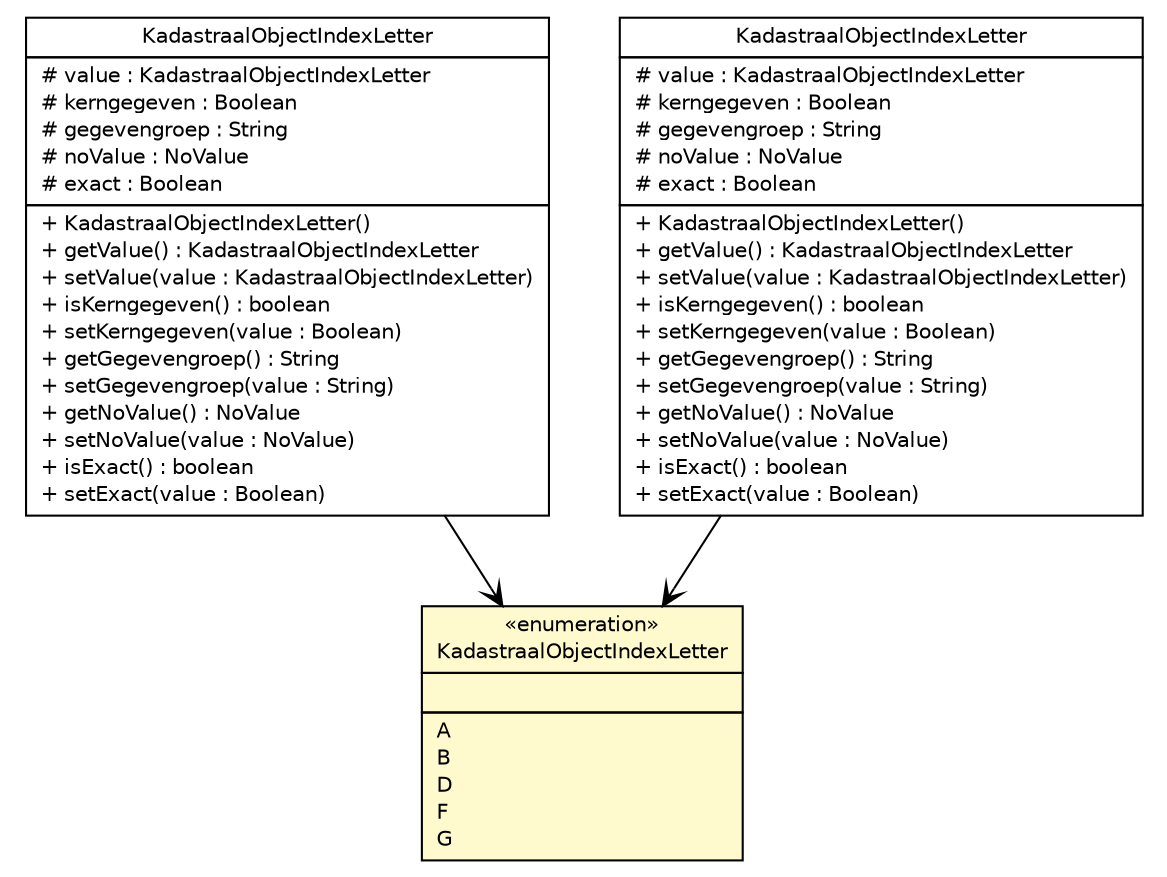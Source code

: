 #!/usr/local/bin/dot
#
# Class diagram 
# Generated by UMLGraph version R5_6-24-gf6e263 (http://www.umlgraph.org/)
#

digraph G {
	edge [fontname="Helvetica",fontsize=10,labelfontname="Helvetica",labelfontsize=10];
	node [fontname="Helvetica",fontsize=10,shape=plaintext];
	nodesep=0.25;
	ranksep=0.5;
	// nl.egem.stuf.sector.bg._0204.KDOKerngegevens.KadastraalObjectIndexLetter
	c101347 [label=<<table title="nl.egem.stuf.sector.bg._0204.KDOKerngegevens.KadastraalObjectIndexLetter" border="0" cellborder="1" cellspacing="0" cellpadding="2" port="p" href="./KDOKerngegevens.KadastraalObjectIndexLetter.html">
		<tr><td><table border="0" cellspacing="0" cellpadding="1">
<tr><td align="center" balign="center"> KadastraalObjectIndexLetter </td></tr>
		</table></td></tr>
		<tr><td><table border="0" cellspacing="0" cellpadding="1">
<tr><td align="left" balign="left"> # value : KadastraalObjectIndexLetter </td></tr>
<tr><td align="left" balign="left"> # kerngegeven : Boolean </td></tr>
<tr><td align="left" balign="left"> # gegevengroep : String </td></tr>
<tr><td align="left" balign="left"> # noValue : NoValue </td></tr>
<tr><td align="left" balign="left"> # exact : Boolean </td></tr>
		</table></td></tr>
		<tr><td><table border="0" cellspacing="0" cellpadding="1">
<tr><td align="left" balign="left"> + KadastraalObjectIndexLetter() </td></tr>
<tr><td align="left" balign="left"> + getValue() : KadastraalObjectIndexLetter </td></tr>
<tr><td align="left" balign="left"> + setValue(value : KadastraalObjectIndexLetter) </td></tr>
<tr><td align="left" balign="left"> + isKerngegeven() : boolean </td></tr>
<tr><td align="left" balign="left"> + setKerngegeven(value : Boolean) </td></tr>
<tr><td align="left" balign="left"> + getGegevengroep() : String </td></tr>
<tr><td align="left" balign="left"> + setGegevengroep(value : String) </td></tr>
<tr><td align="left" balign="left"> + getNoValue() : NoValue </td></tr>
<tr><td align="left" balign="left"> + setNoValue(value : NoValue) </td></tr>
<tr><td align="left" balign="left"> + isExact() : boolean </td></tr>
<tr><td align="left" balign="left"> + setExact(value : Boolean) </td></tr>
		</table></td></tr>
		</table>>, URL="./KDOKerngegevens.KadastraalObjectIndexLetter.html", fontname="Helvetica", fontcolor="black", fontsize=10.0];
	// nl.egem.stuf.sector.bg._0204.KadastraalObjectIndexLetter
	c101424 [label=<<table title="nl.egem.stuf.sector.bg._0204.KadastraalObjectIndexLetter" border="0" cellborder="1" cellspacing="0" cellpadding="2" port="p" bgcolor="lemonChiffon" href="./KadastraalObjectIndexLetter.html">
		<tr><td><table border="0" cellspacing="0" cellpadding="1">
<tr><td align="center" balign="center"> &#171;enumeration&#187; </td></tr>
<tr><td align="center" balign="center"> KadastraalObjectIndexLetter </td></tr>
		</table></td></tr>
		<tr><td><table border="0" cellspacing="0" cellpadding="1">
<tr><td align="left" balign="left">  </td></tr>
		</table></td></tr>
		<tr><td><table border="0" cellspacing="0" cellpadding="1">
<tr><td align="left" balign="left"> A </td></tr>
<tr><td align="left" balign="left"> B </td></tr>
<tr><td align="left" balign="left"> D </td></tr>
<tr><td align="left" balign="left"> F </td></tr>
<tr><td align="left" balign="left"> G </td></tr>
		</table></td></tr>
		</table>>, URL="./KadastraalObjectIndexLetter.html", fontname="Helvetica", fontcolor="black", fontsize=10.0];
	// nl.egem.stuf.sector.bg._0204.KDOFund.KadastraalObjectIndexLetter
	c101554 [label=<<table title="nl.egem.stuf.sector.bg._0204.KDOFund.KadastraalObjectIndexLetter" border="0" cellborder="1" cellspacing="0" cellpadding="2" port="p" href="./KDOFund.KadastraalObjectIndexLetter.html">
		<tr><td><table border="0" cellspacing="0" cellpadding="1">
<tr><td align="center" balign="center"> KadastraalObjectIndexLetter </td></tr>
		</table></td></tr>
		<tr><td><table border="0" cellspacing="0" cellpadding="1">
<tr><td align="left" balign="left"> # value : KadastraalObjectIndexLetter </td></tr>
<tr><td align="left" balign="left"> # kerngegeven : Boolean </td></tr>
<tr><td align="left" balign="left"> # gegevengroep : String </td></tr>
<tr><td align="left" balign="left"> # noValue : NoValue </td></tr>
<tr><td align="left" balign="left"> # exact : Boolean </td></tr>
		</table></td></tr>
		<tr><td><table border="0" cellspacing="0" cellpadding="1">
<tr><td align="left" balign="left"> + KadastraalObjectIndexLetter() </td></tr>
<tr><td align="left" balign="left"> + getValue() : KadastraalObjectIndexLetter </td></tr>
<tr><td align="left" balign="left"> + setValue(value : KadastraalObjectIndexLetter) </td></tr>
<tr><td align="left" balign="left"> + isKerngegeven() : boolean </td></tr>
<tr><td align="left" balign="left"> + setKerngegeven(value : Boolean) </td></tr>
<tr><td align="left" balign="left"> + getGegevengroep() : String </td></tr>
<tr><td align="left" balign="left"> + setGegevengroep(value : String) </td></tr>
<tr><td align="left" balign="left"> + getNoValue() : NoValue </td></tr>
<tr><td align="left" balign="left"> + setNoValue(value : NoValue) </td></tr>
<tr><td align="left" balign="left"> + isExact() : boolean </td></tr>
<tr><td align="left" balign="left"> + setExact(value : Boolean) </td></tr>
		</table></td></tr>
		</table>>, URL="./KDOFund.KadastraalObjectIndexLetter.html", fontname="Helvetica", fontcolor="black", fontsize=10.0];
	// nl.egem.stuf.sector.bg._0204.KDOKerngegevens.KadastraalObjectIndexLetter NAVASSOC nl.egem.stuf.sector.bg._0204.KadastraalObjectIndexLetter
	c101347:p -> c101424:p [taillabel="", label="", headlabel="", fontname="Helvetica", fontcolor="black", fontsize=10.0, color="black", arrowhead=open];
	// nl.egem.stuf.sector.bg._0204.KDOFund.KadastraalObjectIndexLetter NAVASSOC nl.egem.stuf.sector.bg._0204.KadastraalObjectIndexLetter
	c101554:p -> c101424:p [taillabel="", label="", headlabel="", fontname="Helvetica", fontcolor="black", fontsize=10.0, color="black", arrowhead=open];
}

